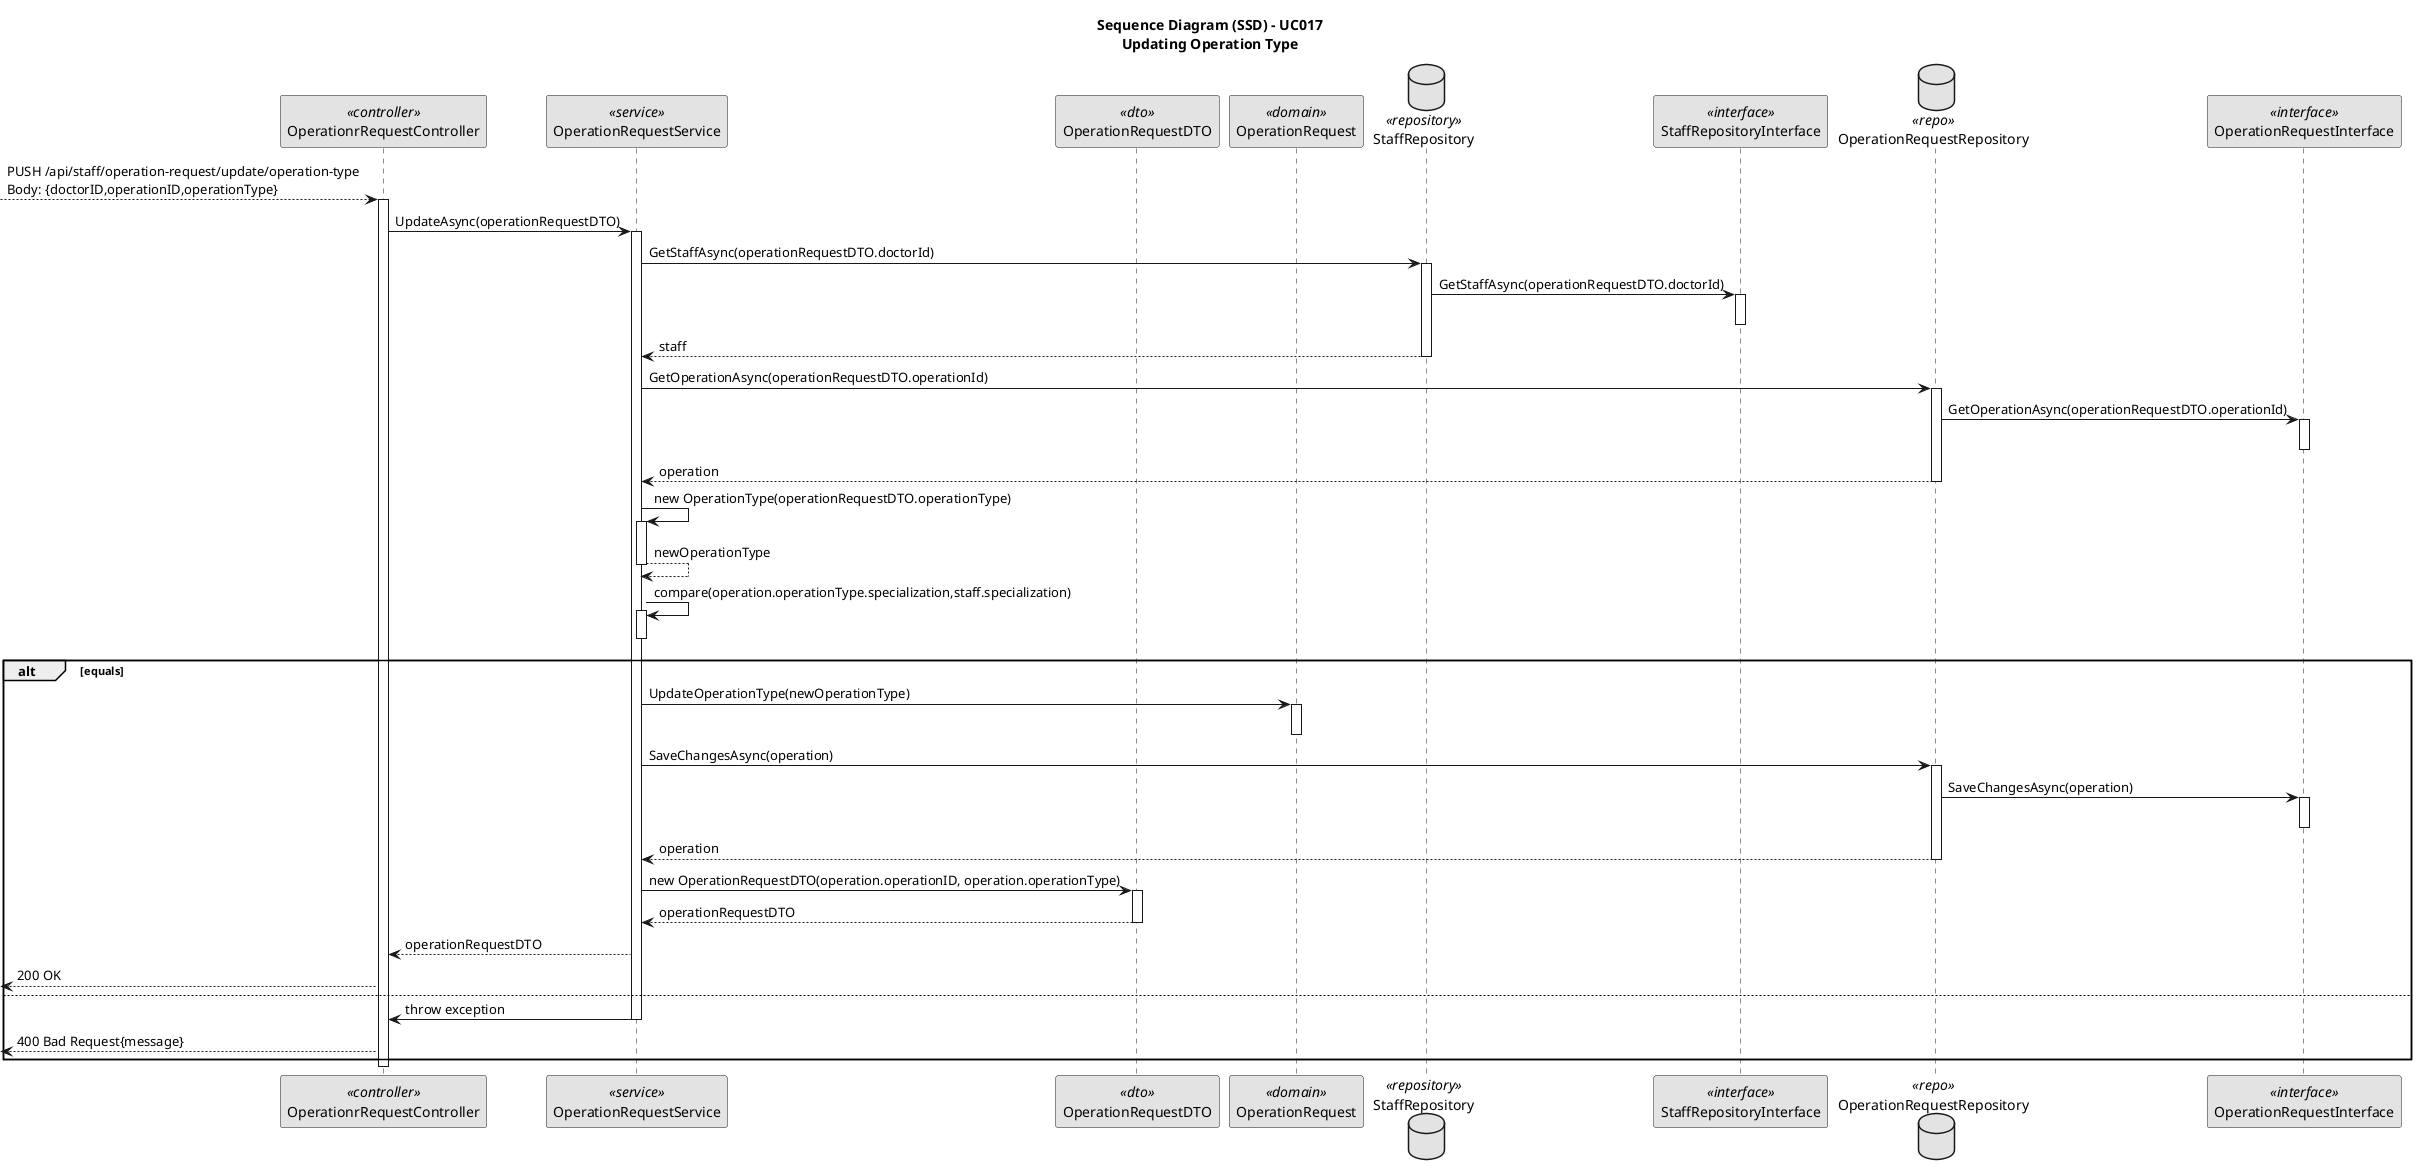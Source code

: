 @startuml "uc017-sequence-diagram_operation-type"
skinparam monochrome true
skinparam packageStyle rectangle
skinparam shadowing false

title Sequence Diagram (SSD) - UC017\nUpdating Operation Type
participant OperationrRequestController as Controller <<controller>>
participant OperationRequestService as Service <<service>>
participant OperationRequestDTO as DTO <<dto>>
participant OperationRequest as OperationRequest <<domain>>
database StaffRepository as StaffRepository <<repository>>
participant StaffRepositoryInterface as StaffRepositoryInterface <<interface>>
database OperationRequestRepository as OpRepository <<repo>>
participant OperationRequestInterface as OpRepositoryInterface <<interface>>

--> Controller: PUSH /api/staff/operation-request/update/operation-type\nBody: {doctorID,operationID,operationType}

    activate Controller

        Controller -> Service: UpdateAsync(operationRequestDTO)
        activate Service

            Service -> StaffRepository: GetStaffAsync(operationRequestDTO.doctorId)
            activate StaffRepository
                StaffRepository -> StaffRepositoryInterface: GetStaffAsync(operationRequestDTO.doctorId)
                activate StaffRepositoryInterface
                    deactivate StaffRepositoryInterface
                StaffRepository --> Service: staff
                deactivate StaffRepository

            Service -> OpRepository: GetOperationAsync(operationRequestDTO.operationId)
            activate OpRepository
                OpRepository -> OpRepositoryInterface: GetOperationAsync(operationRequestDTO.operationId)
                activate OpRepositoryInterface
                    deactivate OpRepositoryInterface
                OpRepository --> Service: operation
                deactivate OpRepository
            
            Service -> Service: new OperationType(operationRequestDTO.operationType)
            activate Service
                Service --> Service: newOperationType
                deactivate Service

            Service -> Service: compare(operation.operationType.specialization,staff.specialization)
            activate Service
            alt equals
                deactivate Service
                Service -> OperationRequest: UpdateOperationType(newOperationType)
                activate OperationRequest
                    deactivate OperationRequest

                Service -> OpRepository: SaveChangesAsync(operation)
                activate OpRepository
                    OpRepository -> OpRepositoryInterface: SaveChangesAsync(operation)
                    activate OpRepositoryInterface
                        deactivate OpRepositoryInterface
                    OpRepository --> Service: operation
                    deactivate OpRepository
                
                Service -> DTO: new OperationRequestDTO(operation.operationID, operation.operationType)
                activate DTO
                    DTO --> Service: operationRequestDTO
                    deactivate DTO

                Service --> Controller: operationRequestDTO

                <-- Controller : 200 OK 
            else
                Service -> Controller: throw exception
                deactivate Service
            
                <-- Controller: 400 Bad Request{message}  
            end
        deactivate Controller
@enduml